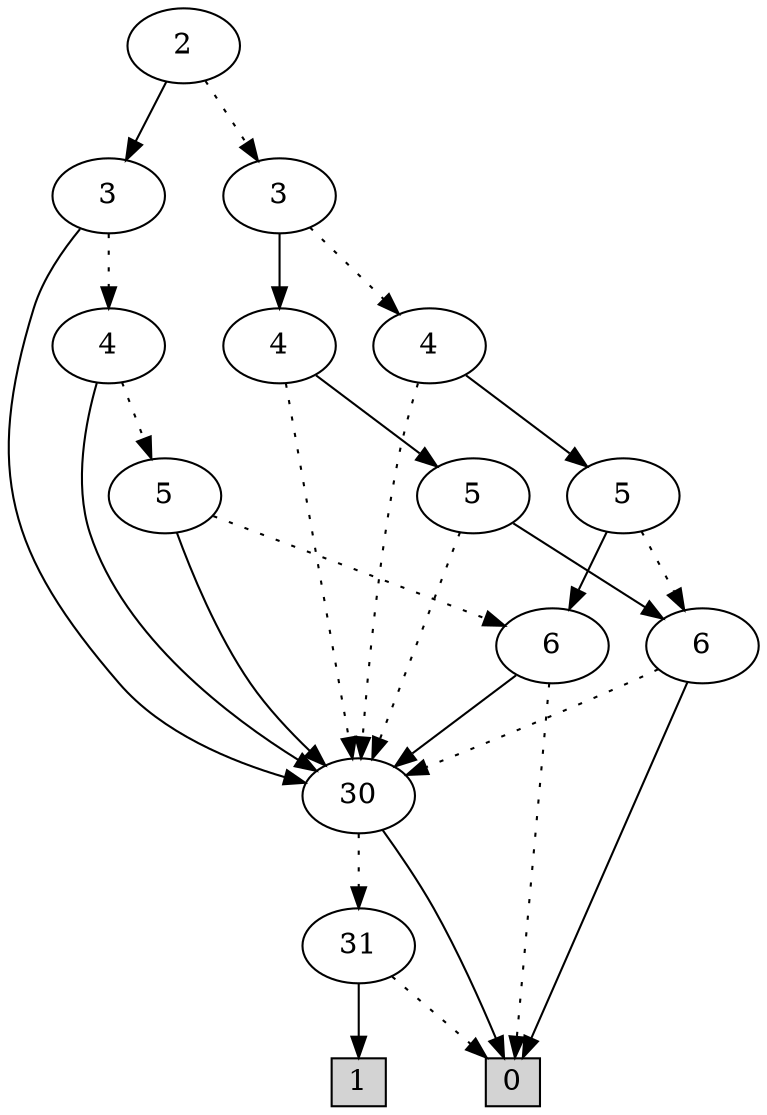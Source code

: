 digraph G {
0 [shape=box, label="0", style=filled, shape=box, height=0.3, width=0.3];
1 [shape=box, label="1", style=filled, shape=box, height=0.3, width=0.3];
46367 [label="2"];
46367 -> 46364 [style=dotted];
46367 -> 46366 [style=filled];
46364 [label="3"];
46364 -> 46362 [style=dotted];
46364 -> 46363 [style=filled];
46362 [label="4"];
46362 -> 8077 [style=dotted];
46362 -> 46361 [style=filled];
8077 [label="30"];
8077 -> 64 [style=dotted];
8077 -> 0 [style=filled];
64 [label="31"];
64 -> 0 [style=dotted];
64 -> 1 [style=filled];
46361 [label="5"];
46361 -> 46326 [style=dotted];
46361 -> 46328 [style=filled];
46326 [label="6"];
46326 -> 8077 [style=dotted];
46326 -> 0 [style=filled];
46328 [label="6"];
46328 -> 0 [style=dotted];
46328 -> 8077 [style=filled];
46363 [label="4"];
46363 -> 8077 [style=dotted];
46363 -> 46331 [style=filled];
46331 [label="5"];
46331 -> 8077 [style=dotted];
46331 -> 46326 [style=filled];
46366 [label="3"];
46366 -> 46365 [style=dotted];
46366 -> 8077 [style=filled];
46365 [label="4"];
46365 -> 46357 [style=dotted];
46365 -> 8077 [style=filled];
46357 [label="5"];
46357 -> 46328 [style=dotted];
46357 -> 8077 [style=filled];
}
